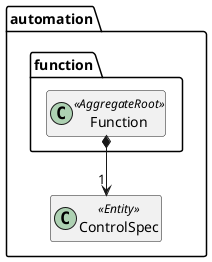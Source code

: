 @startuml
hide empty members

package automation {
	package function {
		class Function <<AggregateRoot>>
	}
	class ControlSpec <<Entity>>
	Function *--> "1" ControlSpec
}

@enduml